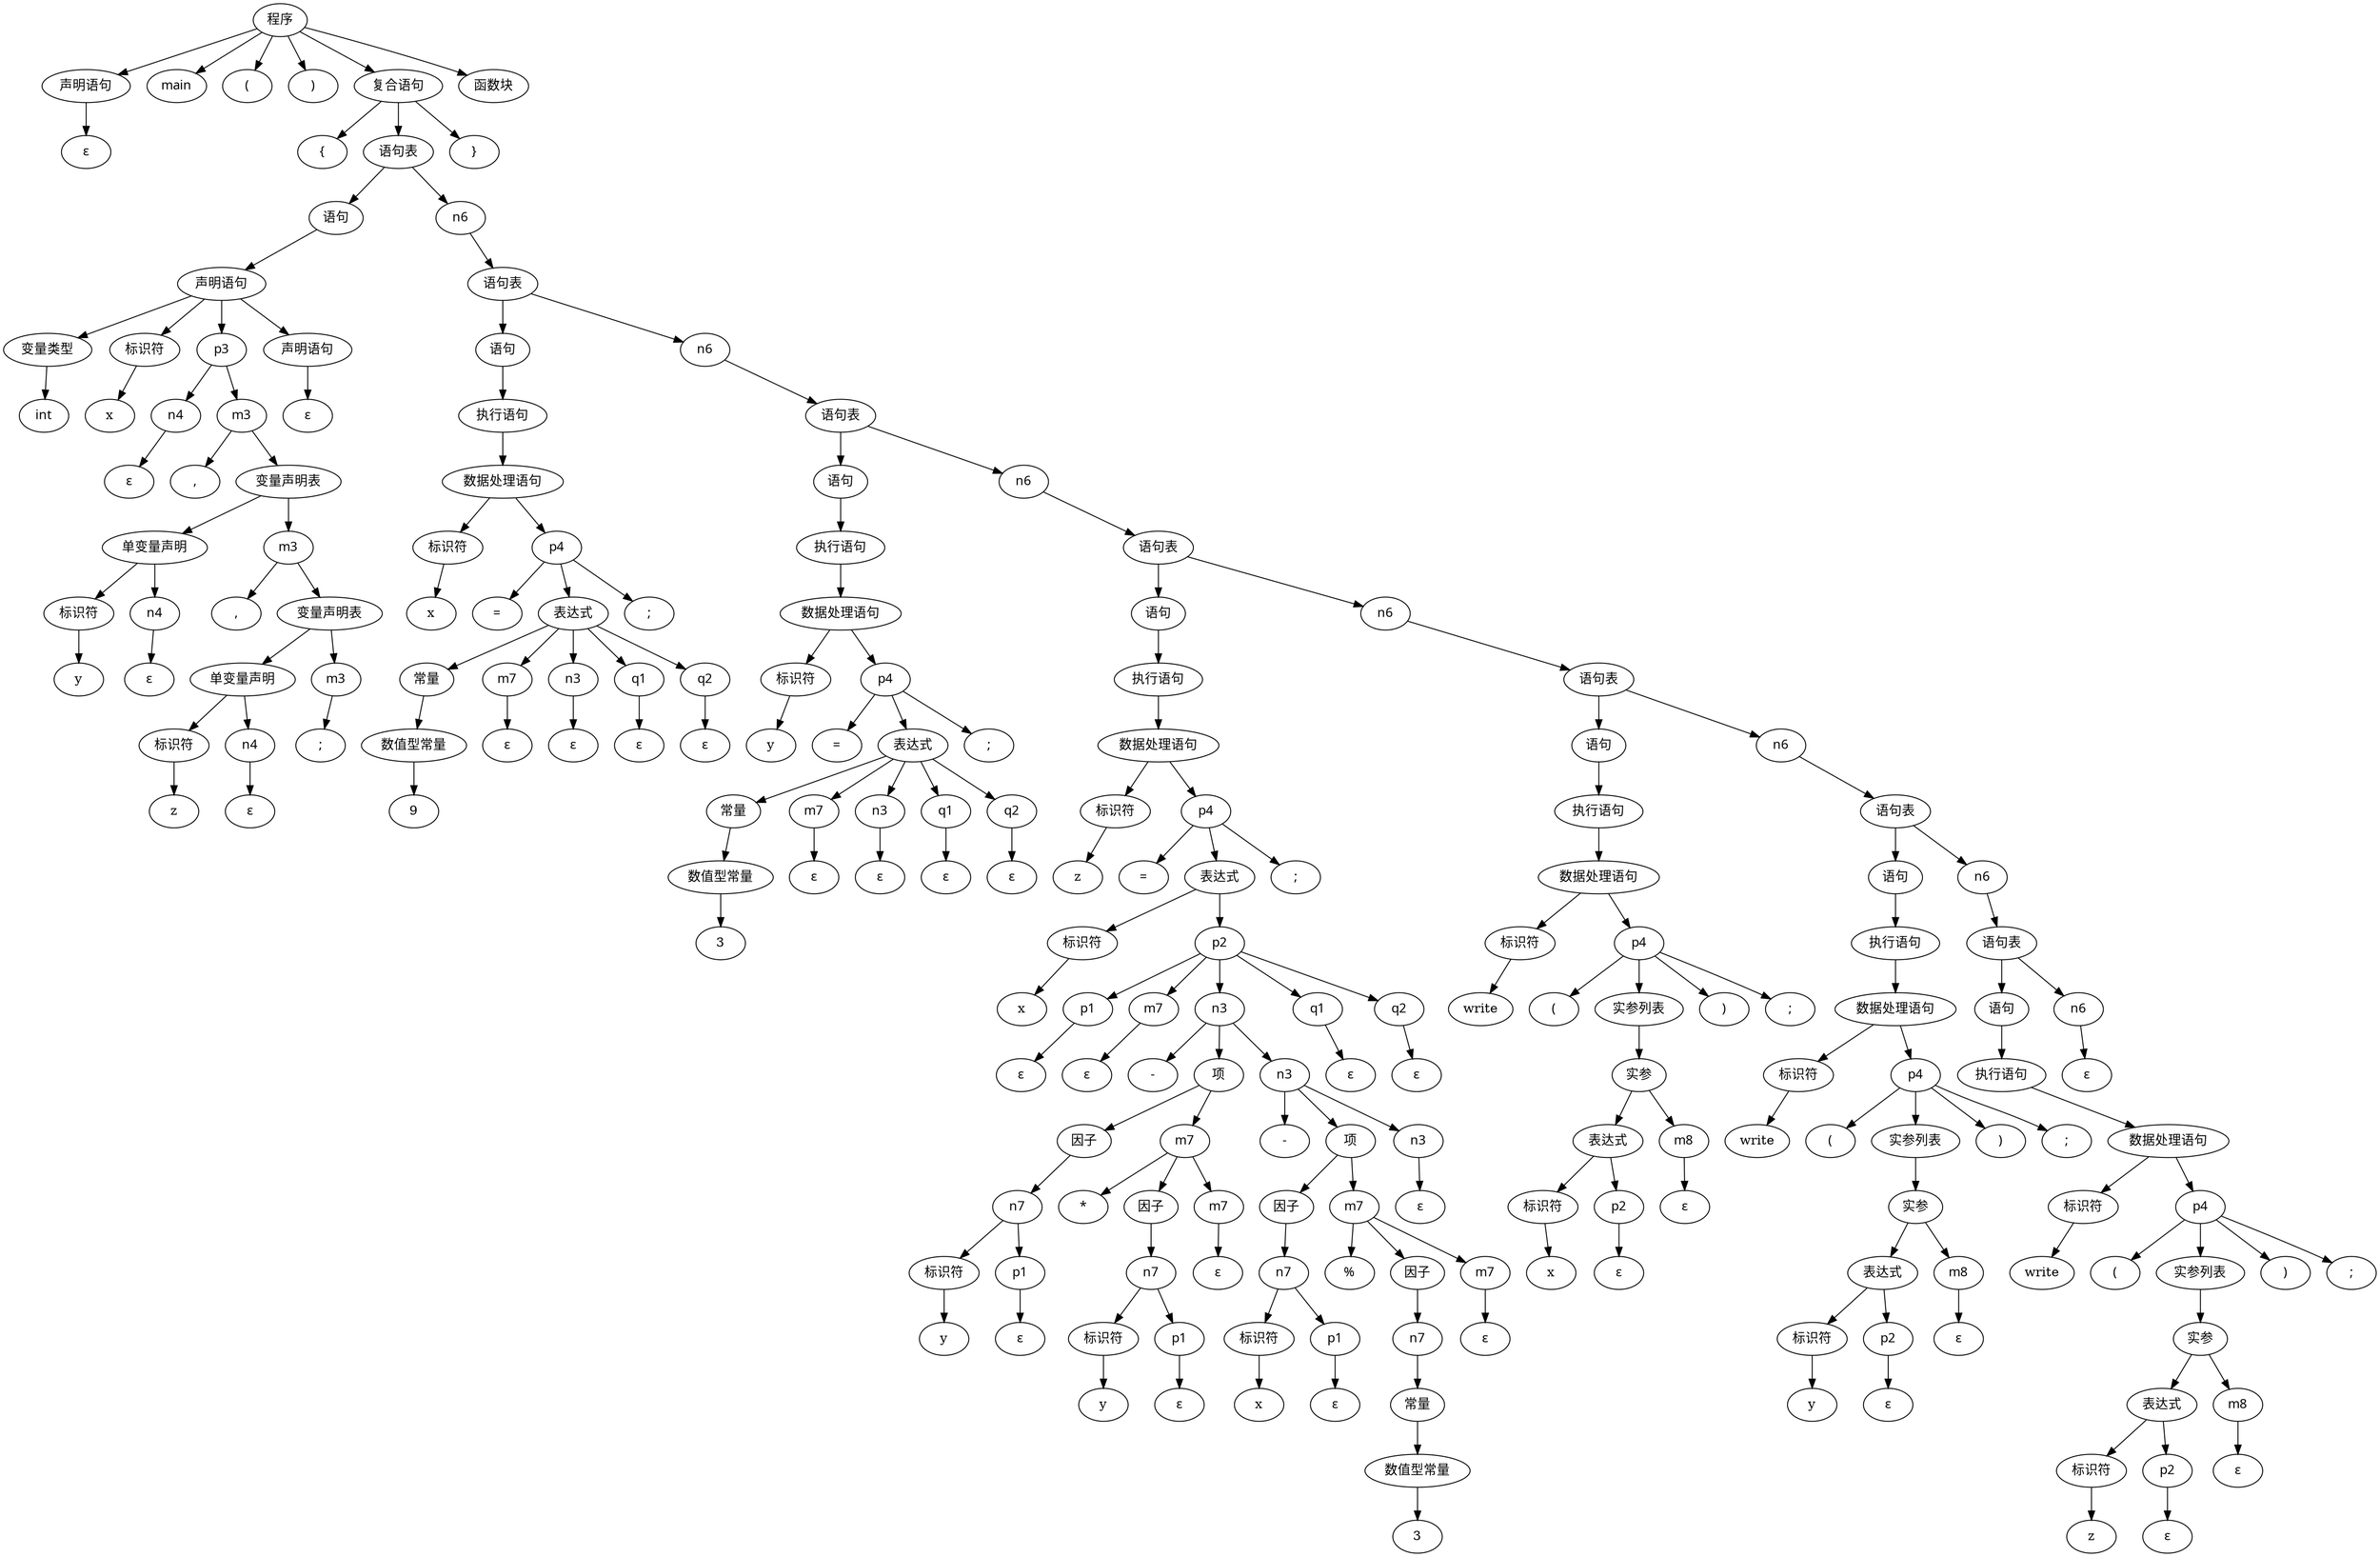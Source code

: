 // Syntax Tree
digraph "./Syntax_Tree/tree" {
	0 [label="程序" fontname=SimHei]
	1 [label="声明语句" fontname=SimHei]
	0 -> 1
	2 [label="ε" fontname=SimHei]
	1 -> 2
	3 [label=main fontname=SimHei]
	0 -> 3
	4 [label="(" fontname=SimHei]
	0 -> 4
	5 [label=")" fontname=SimHei]
	0 -> 5
	6 [label="复合语句" fontname=SimHei]
	0 -> 6
	7 [label="{" fontname=SimHei]
	6 -> 7
	8 [label="语句表" fontname=SimHei]
	6 -> 8
	9 [label="语句" fontname=SimHei]
	8 -> 9
	10 [label="声明语句" fontname=SimHei]
	9 -> 10
	11 [label="变量类型" fontname=SimHei]
	10 -> 11
	12 [label=int fontname=SimHei]
	11 -> 12
	13 [label="标识符" fontname=SimHei]
	10 -> 13
	14 [label=x]
	13 -> 14
	15 [label=p3 fontname=SimHei]
	10 -> 15
	16 [label=n4 fontname=SimHei]
	15 -> 16
	17 [label="ε" fontname=SimHei]
	16 -> 17
	18 [label=m3 fontname=SimHei]
	15 -> 18
	19 [label="," fontname=SimHei]
	18 -> 19
	20 [label="变量声明表" fontname=SimHei]
	18 -> 20
	21 [label="单变量声明" fontname=SimHei]
	20 -> 21
	22 [label="标识符" fontname=SimHei]
	21 -> 22
	23 [label=y]
	22 -> 23
	24 [label=n4 fontname=SimHei]
	21 -> 24
	25 [label="ε" fontname=SimHei]
	24 -> 25
	26 [label=m3 fontname=SimHei]
	20 -> 26
	27 [label="," fontname=SimHei]
	26 -> 27
	28 [label="变量声明表" fontname=SimHei]
	26 -> 28
	29 [label="单变量声明" fontname=SimHei]
	28 -> 29
	30 [label="标识符" fontname=SimHei]
	29 -> 30
	31 [label=z]
	30 -> 31
	32 [label=n4 fontname=SimHei]
	29 -> 32
	33 [label="ε" fontname=SimHei]
	32 -> 33
	34 [label=m3 fontname=SimHei]
	28 -> 34
	35 [label=";" fontname=SimHei]
	34 -> 35
	36 [label="声明语句" fontname=SimHei]
	10 -> 36
	37 [label="ε" fontname=SimHei]
	36 -> 37
	38 [label=n6 fontname=SimHei]
	8 -> 38
	39 [label="语句表" fontname=SimHei]
	38 -> 39
	40 [label="语句" fontname=SimHei]
	39 -> 40
	41 [label="执行语句" fontname=SimHei]
	40 -> 41
	42 [label="数据处理语句" fontname=SimHei]
	41 -> 42
	43 [label="标识符" fontname=SimHei]
	42 -> 43
	44 [label=x]
	43 -> 44
	45 [label=p4 fontname=SimHei]
	42 -> 45
	46 [label="=" fontname=SimHei]
	45 -> 46
	47 [label="表达式" fontname=SimHei]
	45 -> 47
	48 [label="常量" fontname=SimHei]
	47 -> 48
	49 [label="数值型常量" fontname=SimHei]
	48 -> 49
	50 [label=9]
	49 -> 50
	51 [label=m7 fontname=SimHei]
	47 -> 51
	52 [label="ε" fontname=SimHei]
	51 -> 52
	53 [label=n3 fontname=SimHei]
	47 -> 53
	54 [label="ε" fontname=SimHei]
	53 -> 54
	55 [label=q1 fontname=SimHei]
	47 -> 55
	56 [label="ε" fontname=SimHei]
	55 -> 56
	57 [label=q2 fontname=SimHei]
	47 -> 57
	58 [label="ε" fontname=SimHei]
	57 -> 58
	59 [label=";" fontname=SimHei]
	45 -> 59
	60 [label=n6 fontname=SimHei]
	39 -> 60
	61 [label="语句表" fontname=SimHei]
	60 -> 61
	62 [label="语句" fontname=SimHei]
	61 -> 62
	63 [label="执行语句" fontname=SimHei]
	62 -> 63
	64 [label="数据处理语句" fontname=SimHei]
	63 -> 64
	65 [label="标识符" fontname=SimHei]
	64 -> 65
	66 [label=y]
	65 -> 66
	67 [label=p4 fontname=SimHei]
	64 -> 67
	68 [label="=" fontname=SimHei]
	67 -> 68
	69 [label="表达式" fontname=SimHei]
	67 -> 69
	70 [label="常量" fontname=SimHei]
	69 -> 70
	71 [label="数值型常量" fontname=SimHei]
	70 -> 71
	72 [label=3]
	71 -> 72
	73 [label=m7 fontname=SimHei]
	69 -> 73
	74 [label="ε" fontname=SimHei]
	73 -> 74
	75 [label=n3 fontname=SimHei]
	69 -> 75
	76 [label="ε" fontname=SimHei]
	75 -> 76
	77 [label=q1 fontname=SimHei]
	69 -> 77
	78 [label="ε" fontname=SimHei]
	77 -> 78
	79 [label=q2 fontname=SimHei]
	69 -> 79
	80 [label="ε" fontname=SimHei]
	79 -> 80
	81 [label=";" fontname=SimHei]
	67 -> 81
	82 [label=n6 fontname=SimHei]
	61 -> 82
	83 [label="语句表" fontname=SimHei]
	82 -> 83
	84 [label="语句" fontname=SimHei]
	83 -> 84
	85 [label="执行语句" fontname=SimHei]
	84 -> 85
	86 [label="数据处理语句" fontname=SimHei]
	85 -> 86
	87 [label="标识符" fontname=SimHei]
	86 -> 87
	88 [label=z]
	87 -> 88
	89 [label=p4 fontname=SimHei]
	86 -> 89
	90 [label="=" fontname=SimHei]
	89 -> 90
	91 [label="表达式" fontname=SimHei]
	89 -> 91
	92 [label="标识符" fontname=SimHei]
	91 -> 92
	93 [label=x]
	92 -> 93
	94 [label=p2 fontname=SimHei]
	91 -> 94
	95 [label=p1 fontname=SimHei]
	94 -> 95
	96 [label="ε" fontname=SimHei]
	95 -> 96
	97 [label=m7 fontname=SimHei]
	94 -> 97
	98 [label="ε" fontname=SimHei]
	97 -> 98
	99 [label=n3 fontname=SimHei]
	94 -> 99
	100 [label="-" fontname=SimHei]
	99 -> 100
	101 [label="项" fontname=SimHei]
	99 -> 101
	102 [label="因子" fontname=SimHei]
	101 -> 102
	103 [label=n7 fontname=SimHei]
	102 -> 103
	104 [label="标识符" fontname=SimHei]
	103 -> 104
	105 [label=y]
	104 -> 105
	106 [label=p1 fontname=SimHei]
	103 -> 106
	107 [label="ε" fontname=SimHei]
	106 -> 107
	108 [label=m7 fontname=SimHei]
	101 -> 108
	109 [label="*" fontname=SimHei]
	108 -> 109
	110 [label="因子" fontname=SimHei]
	108 -> 110
	111 [label=n7 fontname=SimHei]
	110 -> 111
	112 [label="标识符" fontname=SimHei]
	111 -> 112
	113 [label=y]
	112 -> 113
	114 [label=p1 fontname=SimHei]
	111 -> 114
	115 [label="ε" fontname=SimHei]
	114 -> 115
	116 [label=m7 fontname=SimHei]
	108 -> 116
	117 [label="ε" fontname=SimHei]
	116 -> 117
	118 [label=n3 fontname=SimHei]
	99 -> 118
	119 [label="-" fontname=SimHei]
	118 -> 119
	120 [label="项" fontname=SimHei]
	118 -> 120
	121 [label="因子" fontname=SimHei]
	120 -> 121
	122 [label=n7 fontname=SimHei]
	121 -> 122
	123 [label="标识符" fontname=SimHei]
	122 -> 123
	124 [label=x]
	123 -> 124
	125 [label=p1 fontname=SimHei]
	122 -> 125
	126 [label="ε" fontname=SimHei]
	125 -> 126
	127 [label=m7 fontname=SimHei]
	120 -> 127
	128 [label="%" fontname=SimHei]
	127 -> 128
	129 [label="因子" fontname=SimHei]
	127 -> 129
	130 [label=n7 fontname=SimHei]
	129 -> 130
	131 [label="常量" fontname=SimHei]
	130 -> 131
	132 [label="数值型常量" fontname=SimHei]
	131 -> 132
	133 [label=3]
	132 -> 133
	134 [label=m7 fontname=SimHei]
	127 -> 134
	135 [label="ε" fontname=SimHei]
	134 -> 135
	136 [label=n3 fontname=SimHei]
	118 -> 136
	137 [label="ε" fontname=SimHei]
	136 -> 137
	138 [label=q1 fontname=SimHei]
	94 -> 138
	139 [label="ε" fontname=SimHei]
	138 -> 139
	140 [label=q2 fontname=SimHei]
	94 -> 140
	141 [label="ε" fontname=SimHei]
	140 -> 141
	142 [label=";" fontname=SimHei]
	89 -> 142
	143 [label=n6 fontname=SimHei]
	83 -> 143
	144 [label="语句表" fontname=SimHei]
	143 -> 144
	145 [label="语句" fontname=SimHei]
	144 -> 145
	146 [label="执行语句" fontname=SimHei]
	145 -> 146
	147 [label="数据处理语句" fontname=SimHei]
	146 -> 147
	148 [label="标识符" fontname=SimHei]
	147 -> 148
	149 [label=write]
	148 -> 149
	150 [label=p4 fontname=SimHei]
	147 -> 150
	151 [label="(" fontname=SimHei]
	150 -> 151
	152 [label="实参列表" fontname=SimHei]
	150 -> 152
	153 [label="实参" fontname=SimHei]
	152 -> 153
	154 [label="表达式" fontname=SimHei]
	153 -> 154
	155 [label="标识符" fontname=SimHei]
	154 -> 155
	156 [label=x]
	155 -> 156
	157 [label=p2 fontname=SimHei]
	154 -> 157
	158 [label="ε" fontname=SimHei]
	157 -> 158
	159 [label=m8 fontname=SimHei]
	153 -> 159
	160 [label="ε" fontname=SimHei]
	159 -> 160
	161 [label=")" fontname=SimHei]
	150 -> 161
	162 [label=";" fontname=SimHei]
	150 -> 162
	163 [label=n6 fontname=SimHei]
	144 -> 163
	164 [label="语句表" fontname=SimHei]
	163 -> 164
	165 [label="语句" fontname=SimHei]
	164 -> 165
	166 [label="执行语句" fontname=SimHei]
	165 -> 166
	167 [label="数据处理语句" fontname=SimHei]
	166 -> 167
	168 [label="标识符" fontname=SimHei]
	167 -> 168
	169 [label=write]
	168 -> 169
	170 [label=p4 fontname=SimHei]
	167 -> 170
	171 [label="(" fontname=SimHei]
	170 -> 171
	172 [label="实参列表" fontname=SimHei]
	170 -> 172
	173 [label="实参" fontname=SimHei]
	172 -> 173
	174 [label="表达式" fontname=SimHei]
	173 -> 174
	175 [label="标识符" fontname=SimHei]
	174 -> 175
	176 [label=y]
	175 -> 176
	177 [label=p2 fontname=SimHei]
	174 -> 177
	178 [label="ε" fontname=SimHei]
	177 -> 178
	179 [label=m8 fontname=SimHei]
	173 -> 179
	180 [label="ε" fontname=SimHei]
	179 -> 180
	181 [label=")" fontname=SimHei]
	170 -> 181
	182 [label=";" fontname=SimHei]
	170 -> 182
	183 [label=n6 fontname=SimHei]
	164 -> 183
	184 [label="语句表" fontname=SimHei]
	183 -> 184
	185 [label="语句" fontname=SimHei]
	184 -> 185
	186 [label="执行语句" fontname=SimHei]
	185 -> 186
	187 [label="数据处理语句" fontname=SimHei]
	186 -> 187
	188 [label="标识符" fontname=SimHei]
	187 -> 188
	189 [label=write]
	188 -> 189
	190 [label=p4 fontname=SimHei]
	187 -> 190
	191 [label="(" fontname=SimHei]
	190 -> 191
	192 [label="实参列表" fontname=SimHei]
	190 -> 192
	193 [label="实参" fontname=SimHei]
	192 -> 193
	194 [label="表达式" fontname=SimHei]
	193 -> 194
	195 [label="标识符" fontname=SimHei]
	194 -> 195
	196 [label=z]
	195 -> 196
	197 [label=p2 fontname=SimHei]
	194 -> 197
	198 [label="ε" fontname=SimHei]
	197 -> 198
	199 [label=m8 fontname=SimHei]
	193 -> 199
	200 [label="ε" fontname=SimHei]
	199 -> 200
	201 [label=")" fontname=SimHei]
	190 -> 201
	202 [label=";" fontname=SimHei]
	190 -> 202
	203 [label=n6 fontname=SimHei]
	184 -> 203
	204 [label="ε" fontname=SimHei]
	203 -> 204
	205 [label="}" fontname=SimHei]
	6 -> 205
	206 [label="函数块" fontname=SimHei]
	0 -> 206
}
